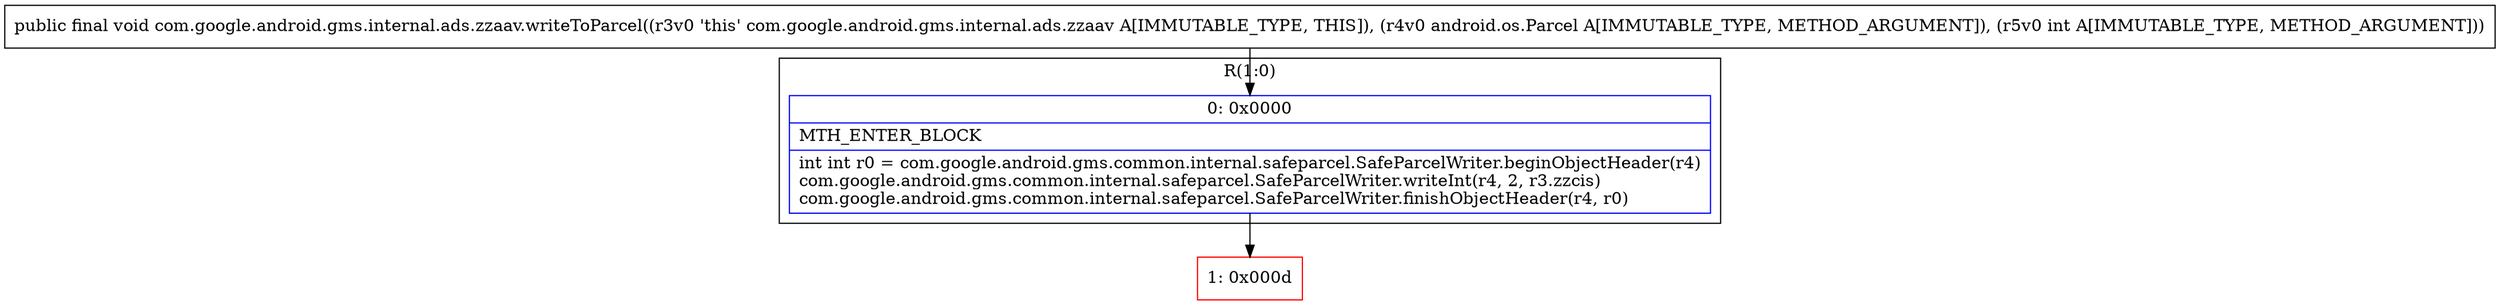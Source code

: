 digraph "CFG forcom.google.android.gms.internal.ads.zzaav.writeToParcel(Landroid\/os\/Parcel;I)V" {
subgraph cluster_Region_1057509840 {
label = "R(1:0)";
node [shape=record,color=blue];
Node_0 [shape=record,label="{0\:\ 0x0000|MTH_ENTER_BLOCK\l|int int r0 = com.google.android.gms.common.internal.safeparcel.SafeParcelWriter.beginObjectHeader(r4)\lcom.google.android.gms.common.internal.safeparcel.SafeParcelWriter.writeInt(r4, 2, r3.zzcis)\lcom.google.android.gms.common.internal.safeparcel.SafeParcelWriter.finishObjectHeader(r4, r0)\l}"];
}
Node_1 [shape=record,color=red,label="{1\:\ 0x000d}"];
MethodNode[shape=record,label="{public final void com.google.android.gms.internal.ads.zzaav.writeToParcel((r3v0 'this' com.google.android.gms.internal.ads.zzaav A[IMMUTABLE_TYPE, THIS]), (r4v0 android.os.Parcel A[IMMUTABLE_TYPE, METHOD_ARGUMENT]), (r5v0 int A[IMMUTABLE_TYPE, METHOD_ARGUMENT])) }"];
MethodNode -> Node_0;
Node_0 -> Node_1;
}

